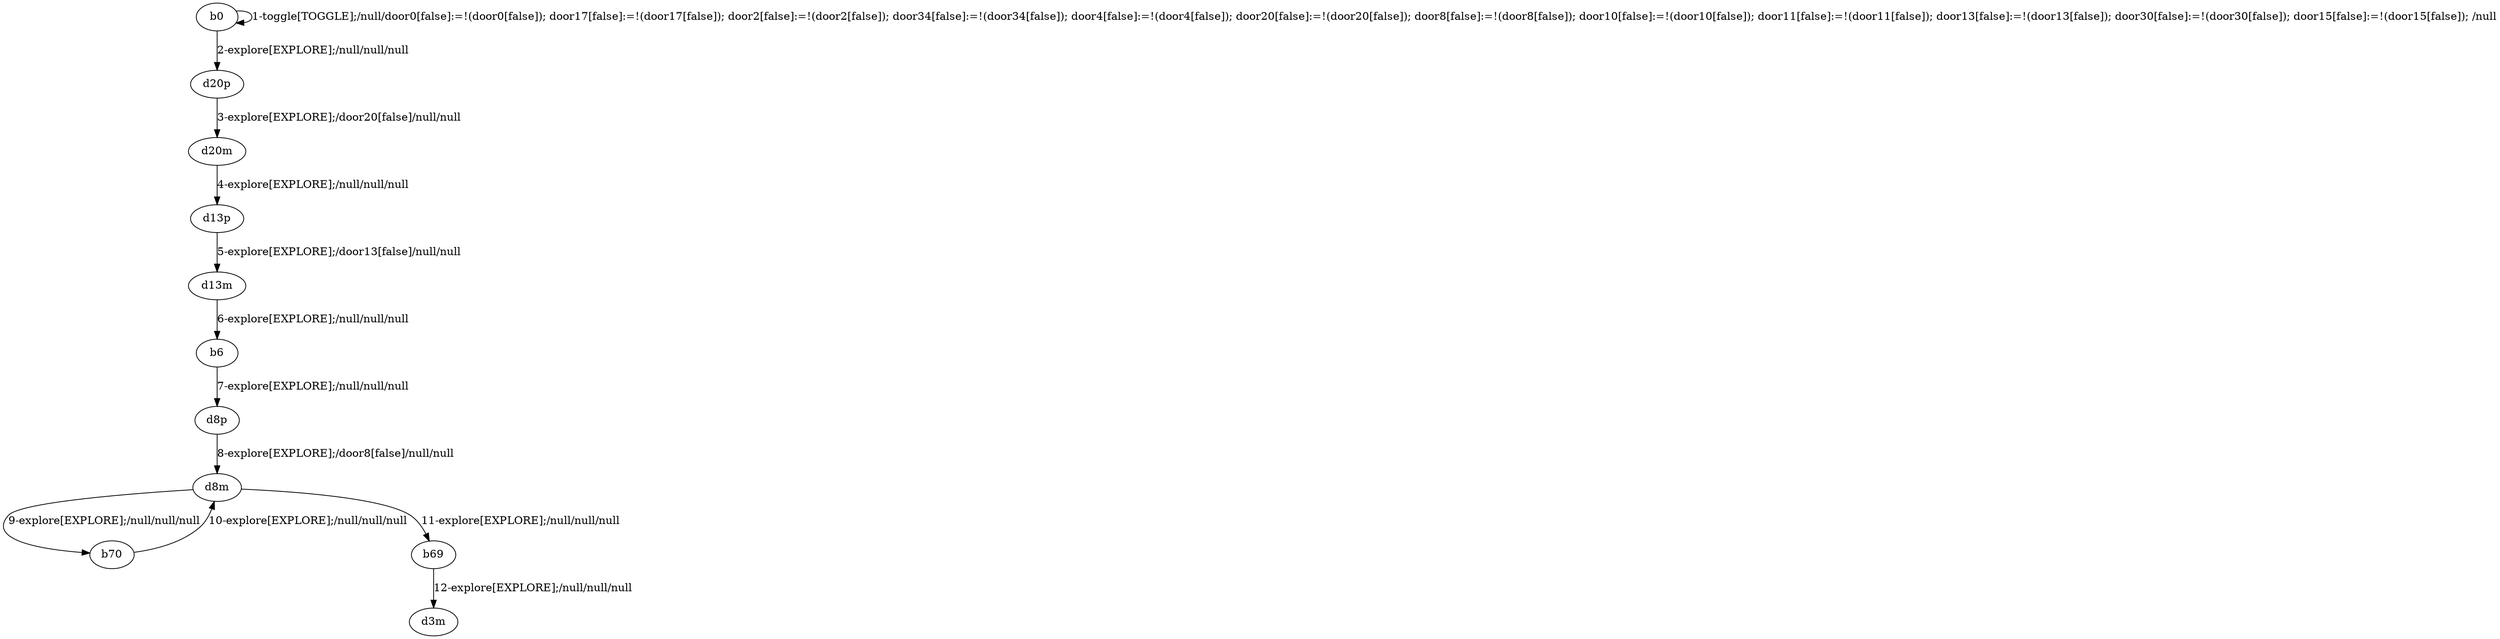 # Total number of goals covered by this test: 1
# b6 --> d8p

digraph g {
"b0" -> "b0" [label = "1-toggle[TOGGLE];/null/door0[false]:=!(door0[false]); door17[false]:=!(door17[false]); door2[false]:=!(door2[false]); door34[false]:=!(door34[false]); door4[false]:=!(door4[false]); door20[false]:=!(door20[false]); door8[false]:=!(door8[false]); door10[false]:=!(door10[false]); door11[false]:=!(door11[false]); door13[false]:=!(door13[false]); door30[false]:=!(door30[false]); door15[false]:=!(door15[false]); /null"];
"b0" -> "d20p" [label = "2-explore[EXPLORE];/null/null/null"];
"d20p" -> "d20m" [label = "3-explore[EXPLORE];/door20[false]/null/null"];
"d20m" -> "d13p" [label = "4-explore[EXPLORE];/null/null/null"];
"d13p" -> "d13m" [label = "5-explore[EXPLORE];/door13[false]/null/null"];
"d13m" -> "b6" [label = "6-explore[EXPLORE];/null/null/null"];
"b6" -> "d8p" [label = "7-explore[EXPLORE];/null/null/null"];
"d8p" -> "d8m" [label = "8-explore[EXPLORE];/door8[false]/null/null"];
"d8m" -> "b70" [label = "9-explore[EXPLORE];/null/null/null"];
"b70" -> "d8m" [label = "10-explore[EXPLORE];/null/null/null"];
"d8m" -> "b69" [label = "11-explore[EXPLORE];/null/null/null"];
"b69" -> "d3m" [label = "12-explore[EXPLORE];/null/null/null"];
}
